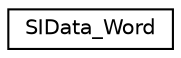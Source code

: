 digraph "Graphical Class Hierarchy"
{
 // LATEX_PDF_SIZE
  edge [fontname="Helvetica",fontsize="10",labelfontname="Helvetica",labelfontsize="10"];
  node [fontname="Helvetica",fontsize="10",shape=record];
  rankdir="LR";
  Node0 [label="SIData_Word",height=0.2,width=0.4,color="black", fillcolor="white", style="filled",URL="$structSIData__Word.html",tooltip=" "];
}
